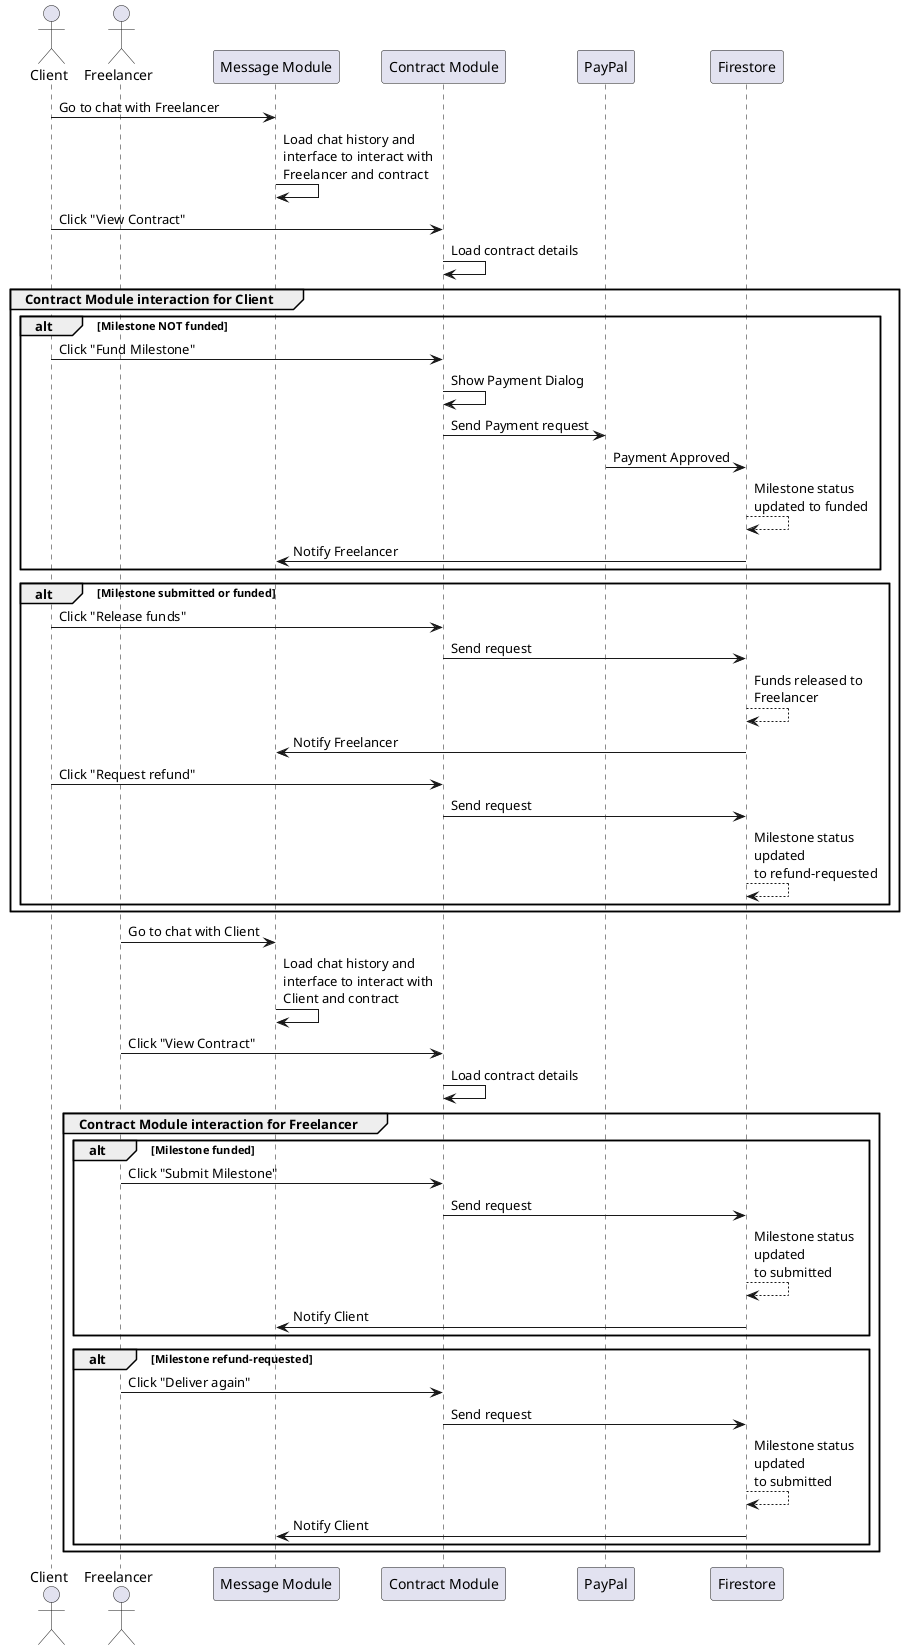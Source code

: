 @startuml contract-flow
actor Client
actor Freelancer
participant "Message Module" as MM
participant "Contract Module" as CM
participant PayPal
participant Firestore as FB

Client -> MM : Go to chat with Freelancer
MM -> MM : Load chat history and \ninterface to interact with \nFreelancer and contract
Client -> CM : Click "View Contract"
CM -> CM : Load contract details
group Contract Module interaction for Client
  alt Milestone NOT funded
    Client -> CM : Click "Fund Milestone"
    CM -> CM : Show Payment Dialog
    CM -> PayPal: Send Payment request
    PayPal -> FB : Payment Approved
    FB --> FB : Milestone status \nupdated to funded
    FB -> MM : Notify Freelancer    
  end
  alt Milestone submitted or funded
    Client -> CM : Click "Release funds"
    CM -> FB : Send request
    FB --> FB : Funds released to \nFreelancer
    FB -> MM : Notify Freelancer    
    Client -> CM : Click "Request refund"
    CM -> FB : Send request
    FB --> FB : Milestone status \nupdated \nto refund-requested
  end
end

Freelancer -> MM : Go to chat with Client
MM -> MM : Load chat history and \ninterface to interact with \nClient and contract
Freelancer -> CM : Click "View Contract"
CM -> CM : Load contract details
group Contract Module interaction for Freelancer
  alt Milestone funded
    Freelancer -> CM : Click "Submit Milestone"
    CM -> FB : Send request
    FB --> FB : Milestone status \nupdated \nto submitted
    FB -> MM : Notify Client
  end
  alt Milestone refund-requested
    Freelancer -> CM : Click "Deliver again"
    CM -> FB : Send request
    FB --> FB : Milestone status \nupdated \nto submitted
    FB -> MM : Notify Client
  end
end

@enduml
